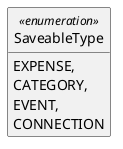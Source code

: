 @startuml
skinparam classAttributeIconSize 0
hide circle
skinparam classAttributeIconSize 0

hide empty methods
enum SaveableType <<enumeration>> {
    EXPENSE,
    CATEGORY, 
    EVENT, 
    CONNECTION
}

@enduml